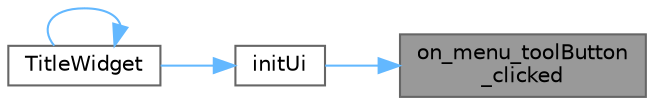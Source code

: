 digraph "on_menu_toolButton_clicked"
{
 // LATEX_PDF_SIZE
  bgcolor="transparent";
  edge [fontname=Helvetica,fontsize=10,labelfontname=Helvetica,labelfontsize=10];
  node [fontname=Helvetica,fontsize=10,shape=box,height=0.2,width=0.4];
  rankdir="RL";
  Node1 [id="Node000001",label="on_menu_toolButton\l_clicked",height=0.2,width=0.4,color="gray40", fillcolor="grey60", style="filled", fontcolor="black",tooltip="菜单按钮点击事件，显示标题选项菜单"];
  Node1 -> Node2 [id="edge1_Node000001_Node000002",dir="back",color="steelblue1",style="solid",tooltip=" "];
  Node2 [id="Node000002",label="initUi",height=0.2,width=0.4,color="grey40", fillcolor="white", style="filled",URL="$class_title_widget.html#afba6e95967cc3eb25fd518f7bde6ec04",tooltip="初始化界面元素"];
  Node2 -> Node3 [id="edge2_Node000002_Node000003",dir="back",color="steelblue1",style="solid",tooltip=" "];
  Node3 [id="Node000003",label="TitleWidget",height=0.2,width=0.4,color="grey40", fillcolor="white", style="filled",URL="$class_title_widget.html#a60213ec72a7b8093c5acf83bf7e359c0",tooltip="构造函数，初始化标题栏控件"];
  Node3 -> Node3 [id="edge3_Node000003_Node000003",dir="back",color="steelblue1",style="solid",tooltip=" "];
}
